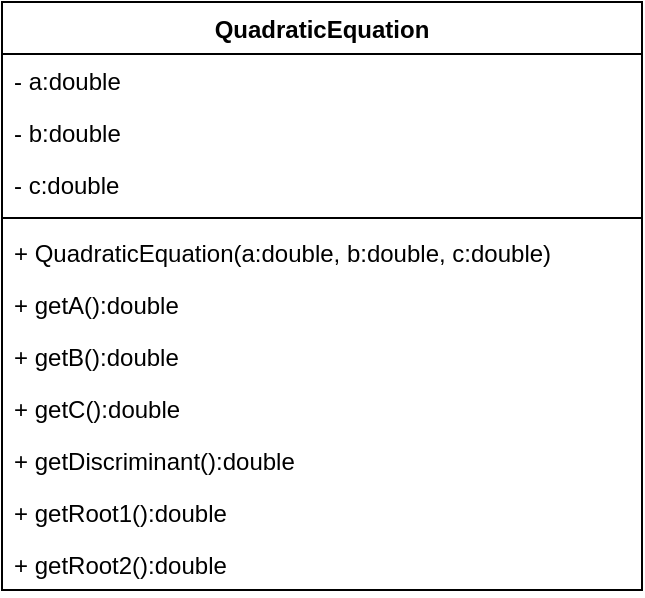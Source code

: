 <mxfile version="12.2.2" type="device" pages="1"><diagram id="Nr9UpkFdSDMoly0gHjgv" name="Page-1"><mxGraphModel dx="485" dy="487" grid="1" gridSize="10" guides="1" tooltips="1" connect="1" arrows="1" fold="1" page="1" pageScale="1" pageWidth="827" pageHeight="1169" math="0" shadow="0"><root><mxCell id="0"/><mxCell id="1" parent="0"/><mxCell id="_oLMvR-Ei7LephNwFWR_-1" value="QuadraticEquation" style="swimlane;fontStyle=1;align=center;verticalAlign=top;childLayout=stackLayout;horizontal=1;startSize=26;horizontalStack=0;resizeParent=1;resizeParentMax=0;resizeLast=0;collapsible=1;marginBottom=0;" vertex="1" parent="1"><mxGeometry x="20" y="20" width="320" height="294" as="geometry"/></mxCell><mxCell id="_oLMvR-Ei7LephNwFWR_-6" value="- a:double" style="text;strokeColor=none;fillColor=none;align=left;verticalAlign=top;spacingLeft=4;spacingRight=4;overflow=hidden;rotatable=0;points=[[0,0.5],[1,0.5]];portConstraint=eastwest;" vertex="1" parent="_oLMvR-Ei7LephNwFWR_-1"><mxGeometry y="26" width="320" height="26" as="geometry"/></mxCell><mxCell id="_oLMvR-Ei7LephNwFWR_-7" value="- b:double" style="text;strokeColor=none;fillColor=none;align=left;verticalAlign=top;spacingLeft=4;spacingRight=4;overflow=hidden;rotatable=0;points=[[0,0.5],[1,0.5]];portConstraint=eastwest;" vertex="1" parent="_oLMvR-Ei7LephNwFWR_-1"><mxGeometry y="52" width="320" height="26" as="geometry"/></mxCell><mxCell id="_oLMvR-Ei7LephNwFWR_-2" value="- c:double" style="text;strokeColor=none;fillColor=none;align=left;verticalAlign=top;spacingLeft=4;spacingRight=4;overflow=hidden;rotatable=0;points=[[0,0.5],[1,0.5]];portConstraint=eastwest;" vertex="1" parent="_oLMvR-Ei7LephNwFWR_-1"><mxGeometry y="78" width="320" height="26" as="geometry"/></mxCell><mxCell id="_oLMvR-Ei7LephNwFWR_-3" value="" style="line;strokeWidth=1;fillColor=none;align=left;verticalAlign=middle;spacingTop=-1;spacingLeft=3;spacingRight=3;rotatable=0;labelPosition=right;points=[];portConstraint=eastwest;" vertex="1" parent="_oLMvR-Ei7LephNwFWR_-1"><mxGeometry y="104" width="320" height="8" as="geometry"/></mxCell><mxCell id="_oLMvR-Ei7LephNwFWR_-4" value="+ QuadraticEquation(a:double, b:double, c:double)" style="text;strokeColor=none;fillColor=none;align=left;verticalAlign=top;spacingLeft=4;spacingRight=4;overflow=hidden;rotatable=0;points=[[0,0.5],[1,0.5]];portConstraint=eastwest;" vertex="1" parent="_oLMvR-Ei7LephNwFWR_-1"><mxGeometry y="112" width="320" height="26" as="geometry"/></mxCell><mxCell id="_oLMvR-Ei7LephNwFWR_-8" value="+ getA():double" style="text;strokeColor=none;fillColor=none;align=left;verticalAlign=top;spacingLeft=4;spacingRight=4;overflow=hidden;rotatable=0;points=[[0,0.5],[1,0.5]];portConstraint=eastwest;" vertex="1" parent="_oLMvR-Ei7LephNwFWR_-1"><mxGeometry y="138" width="320" height="26" as="geometry"/></mxCell><mxCell id="_oLMvR-Ei7LephNwFWR_-9" value="+ getB():double" style="text;strokeColor=none;fillColor=none;align=left;verticalAlign=top;spacingLeft=4;spacingRight=4;overflow=hidden;rotatable=0;points=[[0,0.5],[1,0.5]];portConstraint=eastwest;" vertex="1" parent="_oLMvR-Ei7LephNwFWR_-1"><mxGeometry y="164" width="320" height="26" as="geometry"/></mxCell><mxCell id="_oLMvR-Ei7LephNwFWR_-10" value="+ getC():double" style="text;strokeColor=none;fillColor=none;align=left;verticalAlign=top;spacingLeft=4;spacingRight=4;overflow=hidden;rotatable=0;points=[[0,0.5],[1,0.5]];portConstraint=eastwest;" vertex="1" parent="_oLMvR-Ei7LephNwFWR_-1"><mxGeometry y="190" width="320" height="26" as="geometry"/></mxCell><mxCell id="_oLMvR-Ei7LephNwFWR_-11" value="+ getDiscriminant():double" style="text;strokeColor=none;fillColor=none;align=left;verticalAlign=top;spacingLeft=4;spacingRight=4;overflow=hidden;rotatable=0;points=[[0,0.5],[1,0.5]];portConstraint=eastwest;" vertex="1" parent="_oLMvR-Ei7LephNwFWR_-1"><mxGeometry y="216" width="320" height="26" as="geometry"/></mxCell><mxCell id="_oLMvR-Ei7LephNwFWR_-12" value="+ getRoot1():double" style="text;strokeColor=none;fillColor=none;align=left;verticalAlign=top;spacingLeft=4;spacingRight=4;overflow=hidden;rotatable=0;points=[[0,0.5],[1,0.5]];portConstraint=eastwest;" vertex="1" parent="_oLMvR-Ei7LephNwFWR_-1"><mxGeometry y="242" width="320" height="26" as="geometry"/></mxCell><mxCell id="_oLMvR-Ei7LephNwFWR_-13" value="+ getRoot2():double" style="text;strokeColor=none;fillColor=none;align=left;verticalAlign=top;spacingLeft=4;spacingRight=4;overflow=hidden;rotatable=0;points=[[0,0.5],[1,0.5]];portConstraint=eastwest;" vertex="1" parent="_oLMvR-Ei7LephNwFWR_-1"><mxGeometry y="268" width="320" height="26" as="geometry"/></mxCell></root></mxGraphModel></diagram></mxfile>